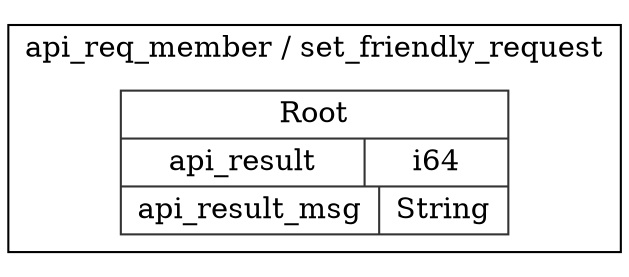 digraph {
  rankdir=LR;
  subgraph cluster_0 {
    label="api_req_member / set_friendly_request";
    node [style="filled", color=white, style="solid", color=gray20];
    api_req_member__set_friendly_request__Root [label="<Root> Root  | { api_result | <api_result> i64 } | { api_result_msg | <api_result_msg> String }", shape=record];
  }
}
